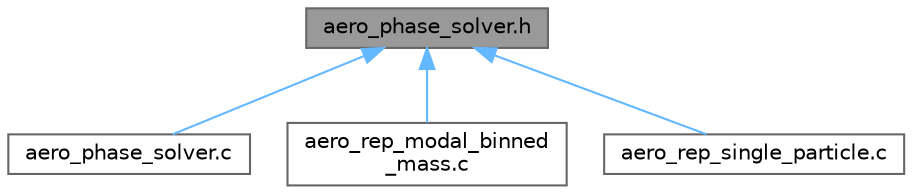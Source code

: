 digraph "aero_phase_solver.h"
{
 // LATEX_PDF_SIZE
  bgcolor="transparent";
  edge [fontname=Helvetica,fontsize=10,labelfontname=Helvetica,labelfontsize=10];
  node [fontname=Helvetica,fontsize=10,shape=box,height=0.2,width=0.4];
  Node1 [label="aero_phase_solver.h",height=0.2,width=0.4,color="gray40", fillcolor="grey60", style="filled", fontcolor="black",tooltip="Header file for aerosol phase functions."];
  Node1 -> Node2 [dir="back",color="steelblue1",style="solid"];
  Node2 [label="aero_phase_solver.c",height=0.2,width=0.4,color="grey40", fillcolor="white", style="filled",URL="$aero__phase__solver_8c.html",tooltip="Aerosol phase functions."];
  Node1 -> Node3 [dir="back",color="steelblue1",style="solid"];
  Node3 [label="aero_rep_modal_binned\l_mass.c",height=0.2,width=0.4,color="grey40", fillcolor="white", style="filled",URL="$aero__rep__modal__binned__mass_8c.html",tooltip="Modal mass aerosol representation functions."];
  Node1 -> Node4 [dir="back",color="steelblue1",style="solid"];
  Node4 [label="aero_rep_single_particle.c",height=0.2,width=0.4,color="grey40", fillcolor="white", style="filled",URL="$aero__rep__single__particle_8c.html",tooltip="Single particle aerosol representation functions."];
}
